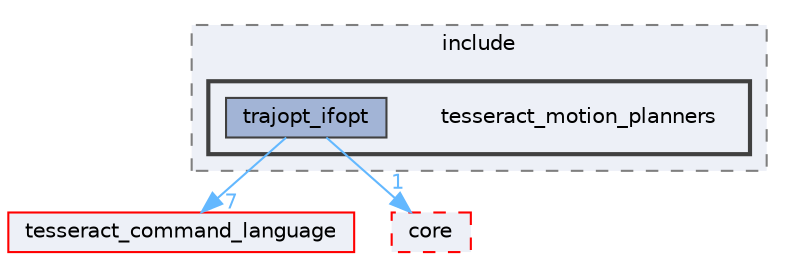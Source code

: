 digraph "tesseract_motion_planners/trajopt_ifopt/include/tesseract_motion_planners"
{
 // LATEX_PDF_SIZE
  bgcolor="transparent";
  edge [fontname=Helvetica,fontsize=10,labelfontname=Helvetica,labelfontsize=10];
  node [fontname=Helvetica,fontsize=10,shape=box,height=0.2,width=0.4];
  compound=true
  subgraph clusterdir_60e8fc5f77b0bfc452d205543fba457a {
    graph [ bgcolor="#edf0f7", pencolor="grey50", label="include", fontname=Helvetica,fontsize=10 style="filled,dashed", URL="dir_60e8fc5f77b0bfc452d205543fba457a.html",tooltip=""]
  subgraph clusterdir_ced91cde235e492d3191d4a55bd4b40e {
    graph [ bgcolor="#edf0f7", pencolor="grey25", label="", fontname=Helvetica,fontsize=10 style="filled,bold", URL="dir_ced91cde235e492d3191d4a55bd4b40e.html",tooltip=""]
    dir_ced91cde235e492d3191d4a55bd4b40e [shape=plaintext, label="tesseract_motion_planners"];
  dir_03915b8f55476cb888b98a5024c6d97e [label="trajopt_ifopt", fillcolor="#a2b4d6", color="grey25", style="filled", URL="dir_03915b8f55476cb888b98a5024c6d97e.html",tooltip=""];
  }
  }
  dir_fa47c2fa9b13a12fc195f1b83854b816 [label="tesseract_command_language", fillcolor="#edf0f7", color="red", style="filled", URL="dir_fa47c2fa9b13a12fc195f1b83854b816.html",tooltip=""];
  dir_ba42fb948e9041f2f8c5ac347b7f6bb7 [label="core", fillcolor="#edf0f7", color="red", style="filled,dashed", URL="dir_ba42fb948e9041f2f8c5ac347b7f6bb7.html",tooltip=""];
  dir_03915b8f55476cb888b98a5024c6d97e->dir_ba42fb948e9041f2f8c5ac347b7f6bb7 [headlabel="1", labeldistance=1.5 headhref="dir_000087_000000.html" color="steelblue1" fontcolor="steelblue1"];
  dir_03915b8f55476cb888b98a5024c6d97e->dir_fa47c2fa9b13a12fc195f1b83854b816 [headlabel="7", labeldistance=1.5 headhref="dir_000087_000060.html" color="steelblue1" fontcolor="steelblue1"];
}
